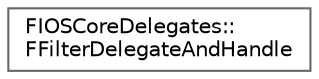 digraph "Graphical Class Hierarchy"
{
 // INTERACTIVE_SVG=YES
 // LATEX_PDF_SIZE
  bgcolor="transparent";
  edge [fontname=Helvetica,fontsize=10,labelfontname=Helvetica,labelfontsize=10];
  node [fontname=Helvetica,fontsize=10,shape=box,height=0.2,width=0.4];
  rankdir="LR";
  Node0 [id="Node000000",label="FIOSCoreDelegates::\lFFilterDelegateAndHandle",height=0.2,width=0.4,color="grey40", fillcolor="white", style="filled",URL="$d5/d43/structFIOSCoreDelegates_1_1FFilterDelegateAndHandle.html",tooltip=" "];
}
